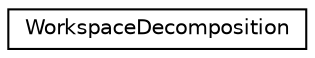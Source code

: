 digraph "Graphical Class Hierarchy"
{
 // LATEX_PDF_SIZE
  edge [fontname="Helvetica",fontsize="10",labelfontname="Helvetica",labelfontsize="10"];
  node [fontname="Helvetica",fontsize="10",shape=record];
  rankdir="LR";
  Node0 [label="WorkspaceDecomposition",height=0.2,width=0.4,color="black", fillcolor="white", style="filled",URL="$classWorkspaceDecomposition.html",tooltip=" "];
}
